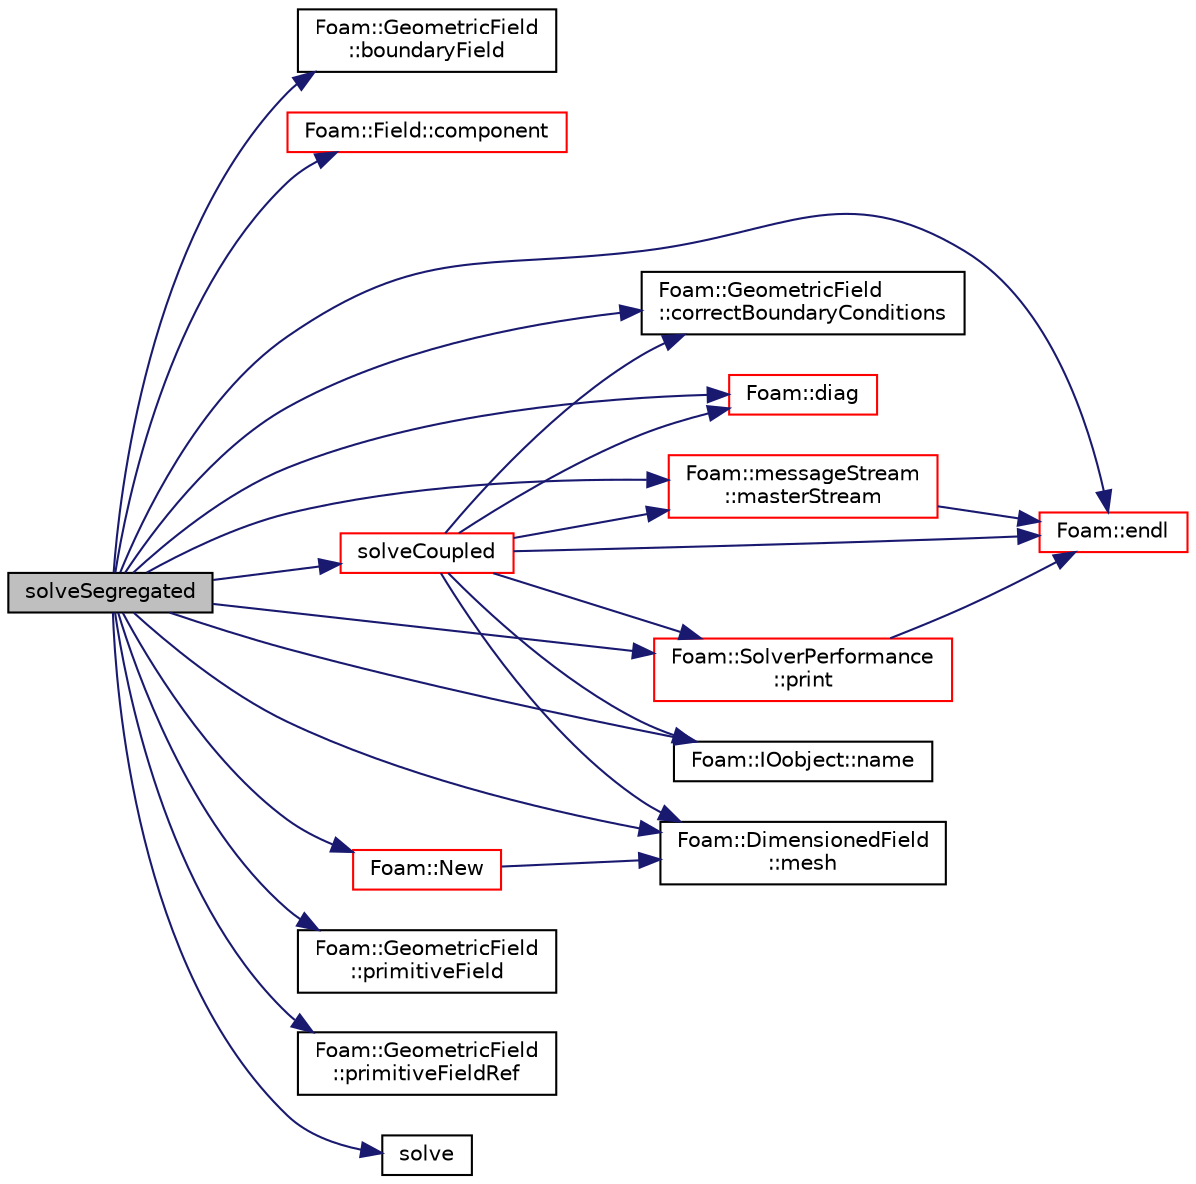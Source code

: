 digraph "solveSegregated"
{
  bgcolor="transparent";
  edge [fontname="Helvetica",fontsize="10",labelfontname="Helvetica",labelfontsize="10"];
  node [fontname="Helvetica",fontsize="10",shape=record];
  rankdir="LR";
  Node1 [label="solveSegregated",height=0.2,width=0.4,color="black", fillcolor="grey75", style="filled", fontcolor="black"];
  Node1 -> Node2 [color="midnightblue",fontsize="10",style="solid",fontname="Helvetica"];
  Node2 [label="Foam::GeometricField\l::boundaryField",height=0.2,width=0.4,color="black",URL="$a00933.html#a6987ef31fb532d0fc43c84eca14fe558",tooltip="Return const-reference to the boundary field. "];
  Node1 -> Node3 [color="midnightblue",fontsize="10",style="solid",fontname="Helvetica"];
  Node3 [label="Foam::Field::component",height=0.2,width=0.4,color="red",URL="$a00765.html#a770bc7d2cd4553971cd2acd4d65be9eb",tooltip="Return a component field of the field. "];
  Node1 -> Node4 [color="midnightblue",fontsize="10",style="solid",fontname="Helvetica"];
  Node4 [label="Foam::GeometricField\l::correctBoundaryConditions",height=0.2,width=0.4,color="black",URL="$a00933.html#acaf6878ef900e593c4b20812f1b567d6",tooltip="Correct boundary field. "];
  Node1 -> Node5 [color="midnightblue",fontsize="10",style="solid",fontname="Helvetica"];
  Node5 [label="Foam::diag",height=0.2,width=0.4,color="red",URL="$a10974.html#a8cdb0ba0633c91ed7041368519cd217c"];
  Node1 -> Node6 [color="midnightblue",fontsize="10",style="solid",fontname="Helvetica"];
  Node6 [label="Foam::endl",height=0.2,width=0.4,color="red",URL="$a10974.html#a2db8fe02a0d3909e9351bb4275b23ce4",tooltip="Add newline and flush stream. "];
  Node1 -> Node7 [color="midnightblue",fontsize="10",style="solid",fontname="Helvetica"];
  Node7 [label="Foam::messageStream\l::masterStream",height=0.2,width=0.4,color="red",URL="$a01515.html#a0edcebd1d86ac65765e16f155d17b351",tooltip="Convert to OSstream. "];
  Node7 -> Node6 [color="midnightblue",fontsize="10",style="solid",fontname="Helvetica"];
  Node1 -> Node8 [color="midnightblue",fontsize="10",style="solid",fontname="Helvetica"];
  Node8 [label="Foam::DimensionedField\l::mesh",height=0.2,width=0.4,color="black",URL="$a00539.html#abdefa6904b53f35c49185ee1cb3d1800",tooltip="Return mesh. "];
  Node1 -> Node9 [color="midnightblue",fontsize="10",style="solid",fontname="Helvetica"];
  Node9 [label="Foam::IOobject::name",height=0.2,width=0.4,color="black",URL="$a01197.html#a75b72488d2e82151b025744974919d5d",tooltip="Return name. "];
  Node1 -> Node10 [color="midnightblue",fontsize="10",style="solid",fontname="Helvetica"];
  Node10 [label="Foam::New",height=0.2,width=0.4,color="red",URL="$a10974.html#a9d62cf14554c95e83f83f14909d9e0ec"];
  Node10 -> Node8 [color="midnightblue",fontsize="10",style="solid",fontname="Helvetica"];
  Node1 -> Node11 [color="midnightblue",fontsize="10",style="solid",fontname="Helvetica"];
  Node11 [label="Foam::GeometricField\l::primitiveField",height=0.2,width=0.4,color="black",URL="$a00933.html#ab5d7029d12b148265a0573939f56756a",tooltip="Return a const-reference to the internal field. "];
  Node1 -> Node12 [color="midnightblue",fontsize="10",style="solid",fontname="Helvetica"];
  Node12 [label="Foam::GeometricField\l::primitiveFieldRef",height=0.2,width=0.4,color="black",URL="$a00933.html#a1c19f056796aa3c294dccefee1f7d26d",tooltip="Return a reference to the internal field. "];
  Node1 -> Node13 [color="midnightblue",fontsize="10",style="solid",fontname="Helvetica"];
  Node13 [label="Foam::SolverPerformance\l::print",height=0.2,width=0.4,color="red",URL="$a02449.html#a188be8f705fb9c9680b30b2d6c3ba910",tooltip="Print summary of solver performance to the given stream. "];
  Node13 -> Node6 [color="midnightblue",fontsize="10",style="solid",fontname="Helvetica"];
  Node1 -> Node14 [color="midnightblue",fontsize="10",style="solid",fontname="Helvetica"];
  Node14 [label="solve",height=0.2,width=0.4,color="black",URL="$a05145.html#a4ed43d58a6754059fa012bd273d05e33"];
  Node1 -> Node15 [color="midnightblue",fontsize="10",style="solid",fontname="Helvetica"];
  Node15 [label="solveCoupled",height=0.2,width=0.4,color="red",URL="$a00888.html#ab36072dfe5324780d08a7e030c52be5e",tooltip="Solve coupled returning the solution statistics. "];
  Node15 -> Node7 [color="midnightblue",fontsize="10",style="solid",fontname="Helvetica"];
  Node15 -> Node6 [color="midnightblue",fontsize="10",style="solid",fontname="Helvetica"];
  Node15 -> Node8 [color="midnightblue",fontsize="10",style="solid",fontname="Helvetica"];
  Node15 -> Node5 [color="midnightblue",fontsize="10",style="solid",fontname="Helvetica"];
  Node15 -> Node9 [color="midnightblue",fontsize="10",style="solid",fontname="Helvetica"];
  Node15 -> Node13 [color="midnightblue",fontsize="10",style="solid",fontname="Helvetica"];
  Node15 -> Node4 [color="midnightblue",fontsize="10",style="solid",fontname="Helvetica"];
}
